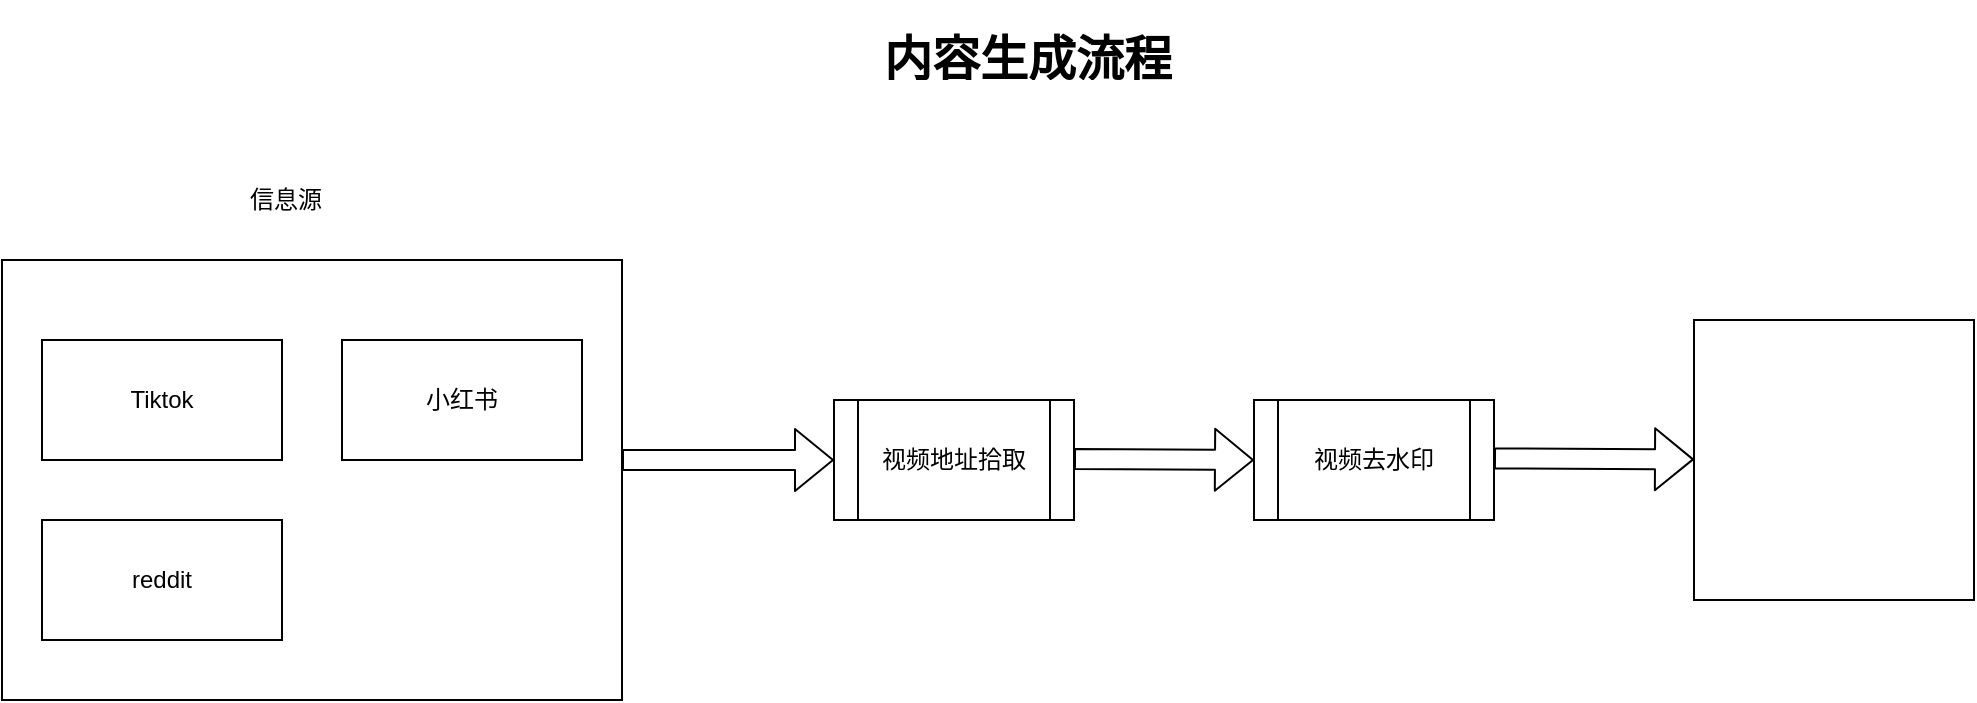 <mxfile>
    <diagram id="BleGX_yLESVcZQEp3x3D" name="第 1 页">
        <mxGraphModel dx="1026" dy="765" grid="1" gridSize="10" guides="1" tooltips="1" connect="1" arrows="1" fold="1" page="1" pageScale="1" pageWidth="827" pageHeight="1169" math="0" shadow="0">
            <root>
                <mxCell id="0"/>
                <mxCell id="1" parent="0"/>
                <mxCell id="3" value="&lt;h1&gt;内容生成流程&lt;/h1&gt;" style="text;html=1;strokeColor=none;fillColor=none;spacing=5;spacingTop=-20;whiteSpace=wrap;overflow=hidden;rounded=0;" vertex="1" parent="1">
                    <mxGeometry x="540" y="230" width="180" height="30" as="geometry"/>
                </mxCell>
                <mxCell id="21" value="" style="group" vertex="1" connectable="0" parent="1">
                    <mxGeometry x="104" y="290" width="310" height="280" as="geometry"/>
                </mxCell>
                <mxCell id="20" value="" style="rounded=0;whiteSpace=wrap;html=1;" vertex="1" parent="21">
                    <mxGeometry y="60" width="310" height="220" as="geometry"/>
                </mxCell>
                <mxCell id="2" value="Tiktok" style="rounded=0;whiteSpace=wrap;html=1;" vertex="1" parent="21">
                    <mxGeometry x="20" y="100" width="120" height="60" as="geometry"/>
                </mxCell>
                <mxCell id="4" value="小红书" style="rounded=0;whiteSpace=wrap;html=1;" vertex="1" parent="21">
                    <mxGeometry x="170" y="100" width="120" height="60" as="geometry"/>
                </mxCell>
                <mxCell id="5" value="reddit" style="rounded=0;whiteSpace=wrap;html=1;" vertex="1" parent="21">
                    <mxGeometry x="20" y="190" width="120" height="60" as="geometry"/>
                </mxCell>
                <mxCell id="18" value="信息源" style="text;html=1;strokeColor=none;fillColor=none;align=center;verticalAlign=middle;whiteSpace=wrap;rounded=0;" vertex="1" parent="21">
                    <mxGeometry x="102.5" width="77.5" height="60" as="geometry"/>
                </mxCell>
                <mxCell id="22" value="视频地址拾取" style="shape=process;whiteSpace=wrap;html=1;backgroundOutline=1;" vertex="1" parent="1">
                    <mxGeometry x="520" y="420" width="120" height="60" as="geometry"/>
                </mxCell>
                <mxCell id="23" value="" style="shape=flexArrow;endArrow=classic;html=1;entryX=0;entryY=0.5;entryDx=0;entryDy=0;" edge="1" parent="1" target="22">
                    <mxGeometry width="50" height="50" relative="1" as="geometry">
                        <mxPoint x="414" y="450" as="sourcePoint"/>
                        <mxPoint x="464" y="400" as="targetPoint"/>
                    </mxGeometry>
                </mxCell>
                <UserObject label="视频去水印" link="https://dlpanda.com/" linkTarget="_blank" id="24">
                    <mxCell style="shape=process;whiteSpace=wrap;html=1;backgroundOutline=1;" vertex="1" parent="1">
                        <mxGeometry x="730" y="420" width="120" height="60" as="geometry"/>
                    </mxCell>
                </UserObject>
                <mxCell id="25" value="" style="shape=flexArrow;endArrow=classic;html=1;entryX=0;entryY=0.5;entryDx=0;entryDy=0;" edge="1" parent="1" target="24">
                    <mxGeometry width="50" height="50" relative="1" as="geometry">
                        <mxPoint x="640" y="449.44" as="sourcePoint"/>
                        <mxPoint x="746" y="449.44" as="targetPoint"/>
                    </mxGeometry>
                </mxCell>
                <mxCell id="27" value="" style="whiteSpace=wrap;html=1;aspect=fixed;" vertex="1" parent="1">
                    <mxGeometry x="950" y="380" width="140" height="140" as="geometry"/>
                </mxCell>
                <mxCell id="28" value="" style="shape=flexArrow;endArrow=classic;html=1;" edge="1" parent="1" target="27">
                    <mxGeometry width="50" height="50" relative="1" as="geometry">
                        <mxPoint x="850" y="449.23" as="sourcePoint"/>
                        <mxPoint x="940" y="449.79" as="targetPoint"/>
                    </mxGeometry>
                </mxCell>
            </root>
        </mxGraphModel>
    </diagram>
</mxfile>